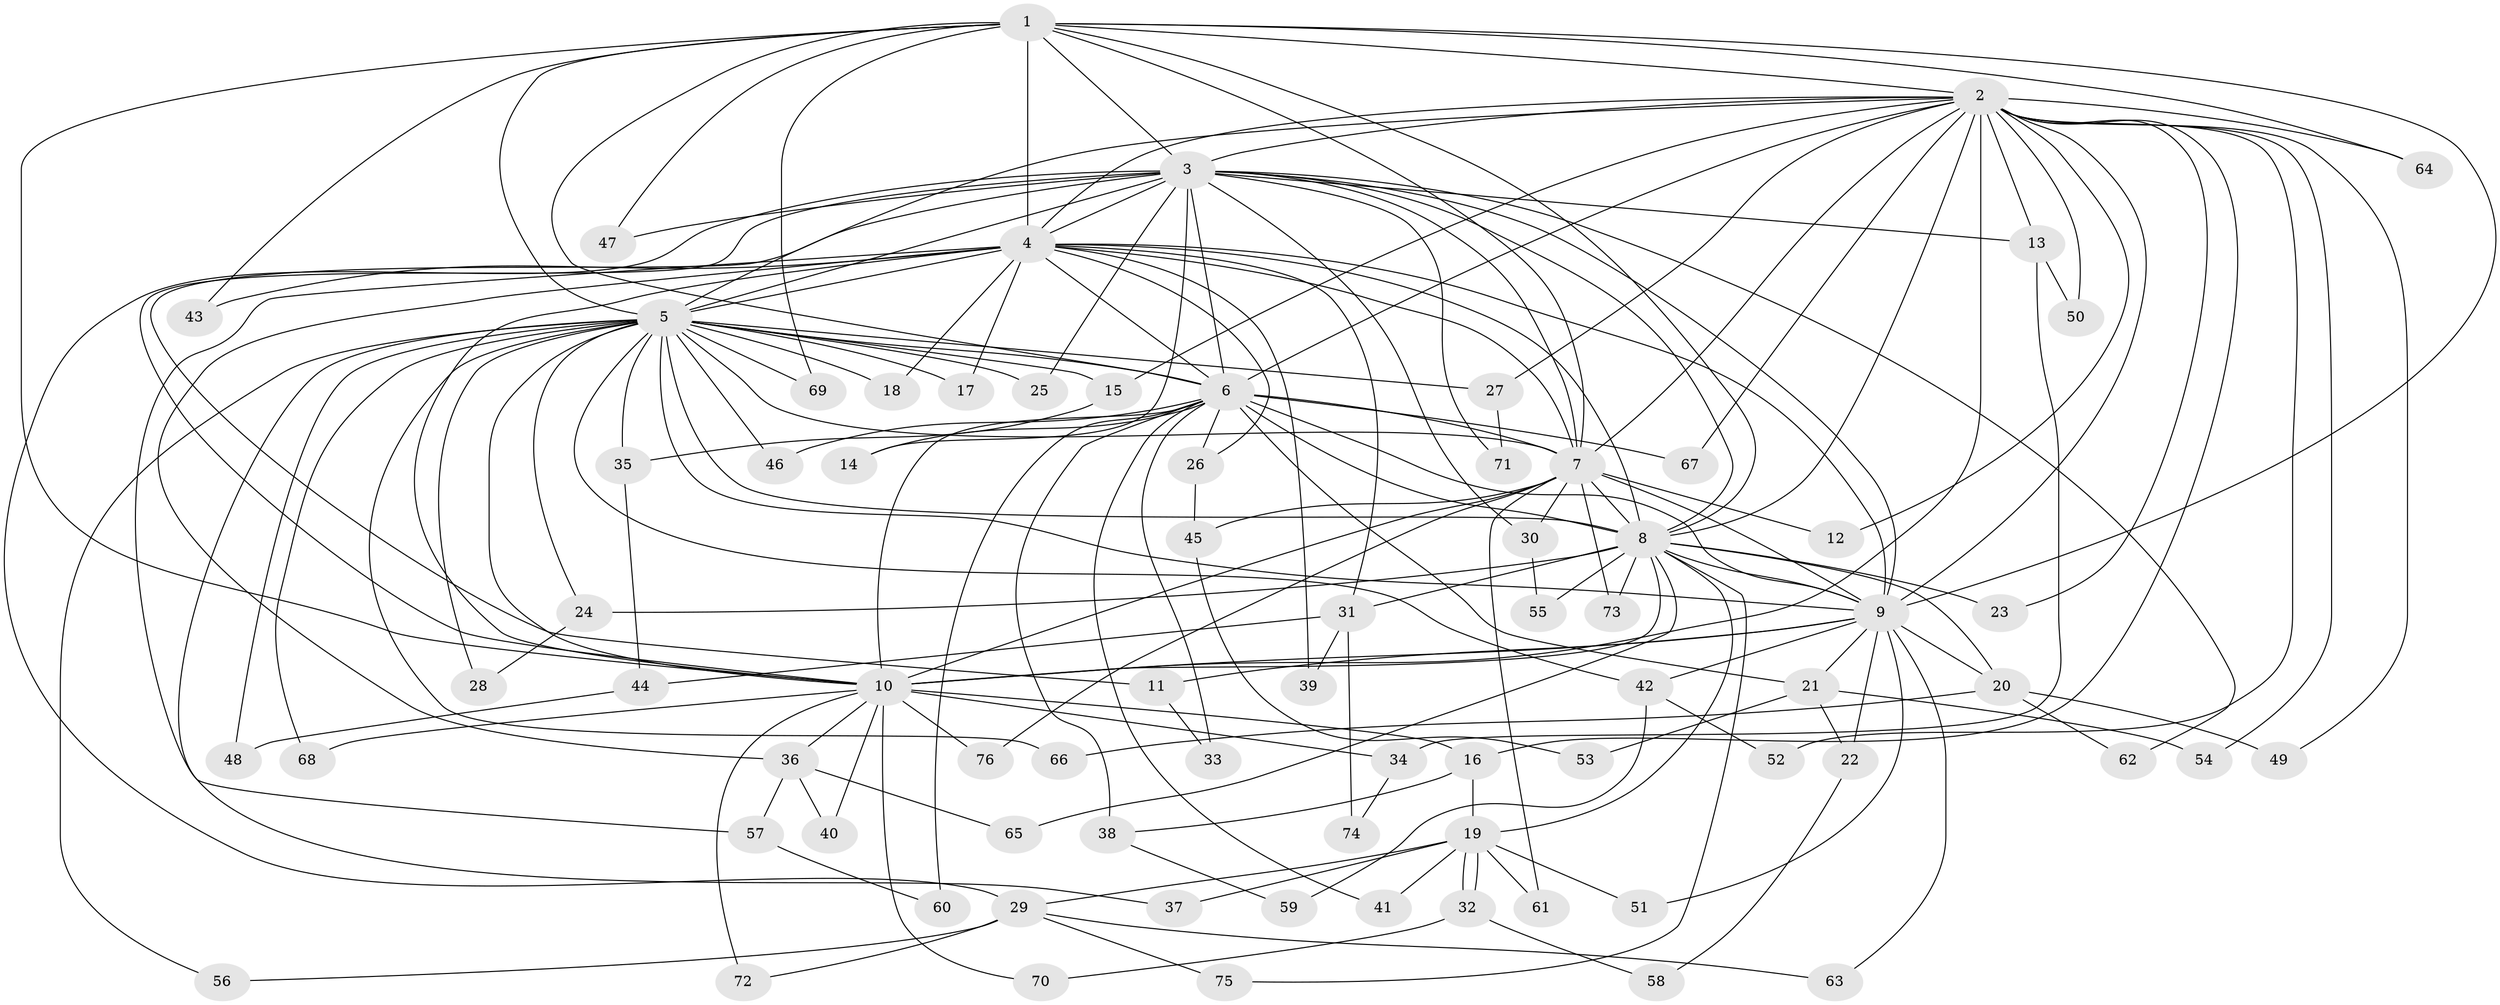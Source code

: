 // Generated by graph-tools (version 1.1) at 2025/35/03/09/25 02:35:15]
// undirected, 76 vertices, 177 edges
graph export_dot {
graph [start="1"]
  node [color=gray90,style=filled];
  1;
  2;
  3;
  4;
  5;
  6;
  7;
  8;
  9;
  10;
  11;
  12;
  13;
  14;
  15;
  16;
  17;
  18;
  19;
  20;
  21;
  22;
  23;
  24;
  25;
  26;
  27;
  28;
  29;
  30;
  31;
  32;
  33;
  34;
  35;
  36;
  37;
  38;
  39;
  40;
  41;
  42;
  43;
  44;
  45;
  46;
  47;
  48;
  49;
  50;
  51;
  52;
  53;
  54;
  55;
  56;
  57;
  58;
  59;
  60;
  61;
  62;
  63;
  64;
  65;
  66;
  67;
  68;
  69;
  70;
  71;
  72;
  73;
  74;
  75;
  76;
  1 -- 2;
  1 -- 3;
  1 -- 4;
  1 -- 5;
  1 -- 6;
  1 -- 7;
  1 -- 8;
  1 -- 9;
  1 -- 10;
  1 -- 43;
  1 -- 47;
  1 -- 64;
  1 -- 69;
  2 -- 3;
  2 -- 4;
  2 -- 5;
  2 -- 6;
  2 -- 7;
  2 -- 8;
  2 -- 9;
  2 -- 10;
  2 -- 12;
  2 -- 13;
  2 -- 15;
  2 -- 16;
  2 -- 23;
  2 -- 27;
  2 -- 49;
  2 -- 50;
  2 -- 52;
  2 -- 54;
  2 -- 64;
  2 -- 67;
  3 -- 4;
  3 -- 5;
  3 -- 6;
  3 -- 7;
  3 -- 8;
  3 -- 9;
  3 -- 10;
  3 -- 11;
  3 -- 13;
  3 -- 14;
  3 -- 25;
  3 -- 29;
  3 -- 30;
  3 -- 47;
  3 -- 62;
  3 -- 71;
  4 -- 5;
  4 -- 6;
  4 -- 7;
  4 -- 8;
  4 -- 9;
  4 -- 10;
  4 -- 17;
  4 -- 18;
  4 -- 26;
  4 -- 31;
  4 -- 36;
  4 -- 39;
  4 -- 43;
  4 -- 57;
  5 -- 6;
  5 -- 7;
  5 -- 8;
  5 -- 9;
  5 -- 10;
  5 -- 15;
  5 -- 17;
  5 -- 18;
  5 -- 24;
  5 -- 25;
  5 -- 27;
  5 -- 28;
  5 -- 35;
  5 -- 37;
  5 -- 42;
  5 -- 46;
  5 -- 48;
  5 -- 56;
  5 -- 66;
  5 -- 68;
  5 -- 69;
  6 -- 7;
  6 -- 8;
  6 -- 9;
  6 -- 10;
  6 -- 14;
  6 -- 21;
  6 -- 26;
  6 -- 33;
  6 -- 38;
  6 -- 41;
  6 -- 46;
  6 -- 60;
  6 -- 67;
  7 -- 8;
  7 -- 9;
  7 -- 10;
  7 -- 12;
  7 -- 30;
  7 -- 45;
  7 -- 61;
  7 -- 73;
  7 -- 76;
  8 -- 9;
  8 -- 10;
  8 -- 19;
  8 -- 20;
  8 -- 23;
  8 -- 24;
  8 -- 31;
  8 -- 55;
  8 -- 65;
  8 -- 73;
  8 -- 75;
  9 -- 10;
  9 -- 11;
  9 -- 20;
  9 -- 21;
  9 -- 22;
  9 -- 42;
  9 -- 51;
  9 -- 63;
  10 -- 16;
  10 -- 34;
  10 -- 36;
  10 -- 40;
  10 -- 68;
  10 -- 70;
  10 -- 72;
  10 -- 76;
  11 -- 33;
  13 -- 34;
  13 -- 50;
  15 -- 35;
  16 -- 19;
  16 -- 38;
  19 -- 29;
  19 -- 32;
  19 -- 32;
  19 -- 37;
  19 -- 41;
  19 -- 51;
  19 -- 61;
  20 -- 49;
  20 -- 62;
  20 -- 66;
  21 -- 22;
  21 -- 53;
  21 -- 54;
  22 -- 58;
  24 -- 28;
  26 -- 45;
  27 -- 71;
  29 -- 56;
  29 -- 63;
  29 -- 72;
  29 -- 75;
  30 -- 55;
  31 -- 39;
  31 -- 44;
  31 -- 74;
  32 -- 58;
  32 -- 70;
  34 -- 74;
  35 -- 44;
  36 -- 40;
  36 -- 57;
  36 -- 65;
  38 -- 59;
  42 -- 52;
  42 -- 59;
  44 -- 48;
  45 -- 53;
  57 -- 60;
}
